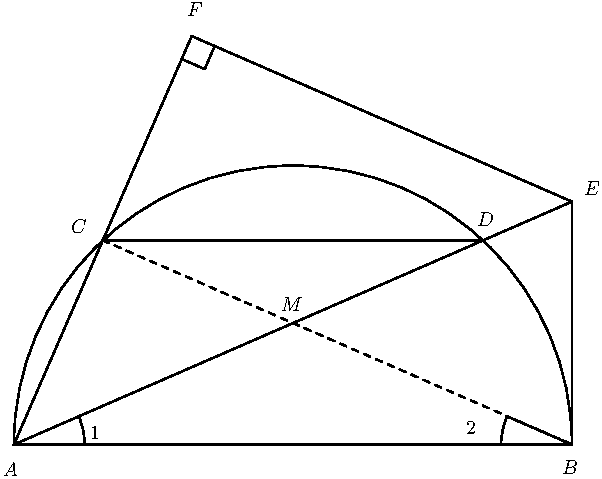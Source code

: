  /* Geogebra to Asymptote conversion, documentation at artofproblemsolving.com/Wiki go to User:Azjps/geogebra */
import graph; size(10.24890957704263cm); 
real labelscalefactor = 0.5; /* changes label-to-point distance */
pen dps = linewidth(0.7) + fontsize(10); defaultpen(dps); /* default pen style */ 
pen dotstyle = black; /* point style */ 
real xmin = -5.04379236948107, xmax = 5.20511720756156, ymin = -4.881410463971459, ymax = 5.057448067042991;  /* image dimensions */


draw(arc((-2.,0.),0.5167517433803006,0.,23.527583335488526)--(-2.,0.)--cycle, linewidth(0.8)); 
draw(arc((2.070156631054403,0.),0.5167517433803006,156.47241666451148,180.)--(2.070156631054403,0.)--cycle, linewidth(0.8)); 
draw((-0.7757479608883211,2.811884257519598)--(-0.6082367902765285,2.7389524177231865)--(-0.535304950480117,2.906463588334979)--(-0.7028161210919094,2.9793954281313906)--cycle, linewidth(0.8)); 
 /* draw figures */
draw(shift((0.03507831552720142,0.))*xscale(2.035078315527201)*yscale(2.035078315527201)*arc((0,0),1,0.,180.), linewidth(0.8)); 
draw((-1.3514080605459549,1.4896977140656948)--(1.4215646916003577,1.4896977140656948), linewidth(0.8)); 
draw((-2.,0.)--(2.070156631054403,0.), linewidth(0.8)); 
draw((-1.3514080605459549,1.4896977140656948)--(2.070156631054403,0.), linewidth(0.8) + linetype("4 4")); 
draw((-0.7028161210919094,2.9793954281313906)--(-2.,0.), linewidth(0.8)); 
draw((2.070156631054403,1.7720848721802493)--(-0.7028161210919094,2.9793954281313906), linewidth(0.8)); 
draw((2.070156631054403,1.7720848721802493)--(2.070156631054403,0.), linewidth(0.8)); 
draw((-2.,0.)--(2.070156631054403,1.7720848721802493), linewidth(0.8)); 
 /* dots and labels */
dot((-2.,0.),linewidth(1.pt) + dotstyle); 
label("$A$", (-2.098307432213356,-0.24786983166143017), NE * labelscalefactor); 
dot((2.070156631054403,0.),linewidth(1.pt) + dotstyle); 
label("$B$", (1.9840313404910195,-0.23064477354875348), NE * labelscalefactor); 
dot((-1.3514080605459549,1.4896977140656948),linewidth(1.pt) + dotstyle); 
label("$C$", (-1.5987807469457318,1.5263111539442689), NE * labelscalefactor); 
dot((1.4215646916003577,1.4896977140656948),linewidth(1.pt) + dotstyle); 
label("$D$", (1.3639292484346588,1.5779863282822988), NE * labelscalefactor); 
dot((2.070156631054403,1.7720848721802493),linewidth(1.pt) + dotstyle); 
label("$E$", (2.1390568635051097,1.8019120837470959), NE * labelscalefactor); 
dot((-0.7028161210919094,2.9793954281313906),linewidth(1.pt) + dotstyle); 
label("$F$", (-0.754752899424574,3.1110165003105243), NE * labelscalefactor); 
dot((0.035078315527201205,0.8860424360901247),linewidth(1.pt) + dotstyle); 
label("$M$", (-0.06575057491750645,0.9578842362259381), NE * labelscalefactor); 
label("1", (-1.4609802820443183,0.027731098141396855), NE * labelscalefactor); 
label("2", (1.2778039578712752,0.06218121436675023), NE * labelscalefactor); 
clip((xmin,ymin)--(xmin,ymax)--(xmax,ymax)--(xmax,ymin)--cycle); 
 /* end of picture */